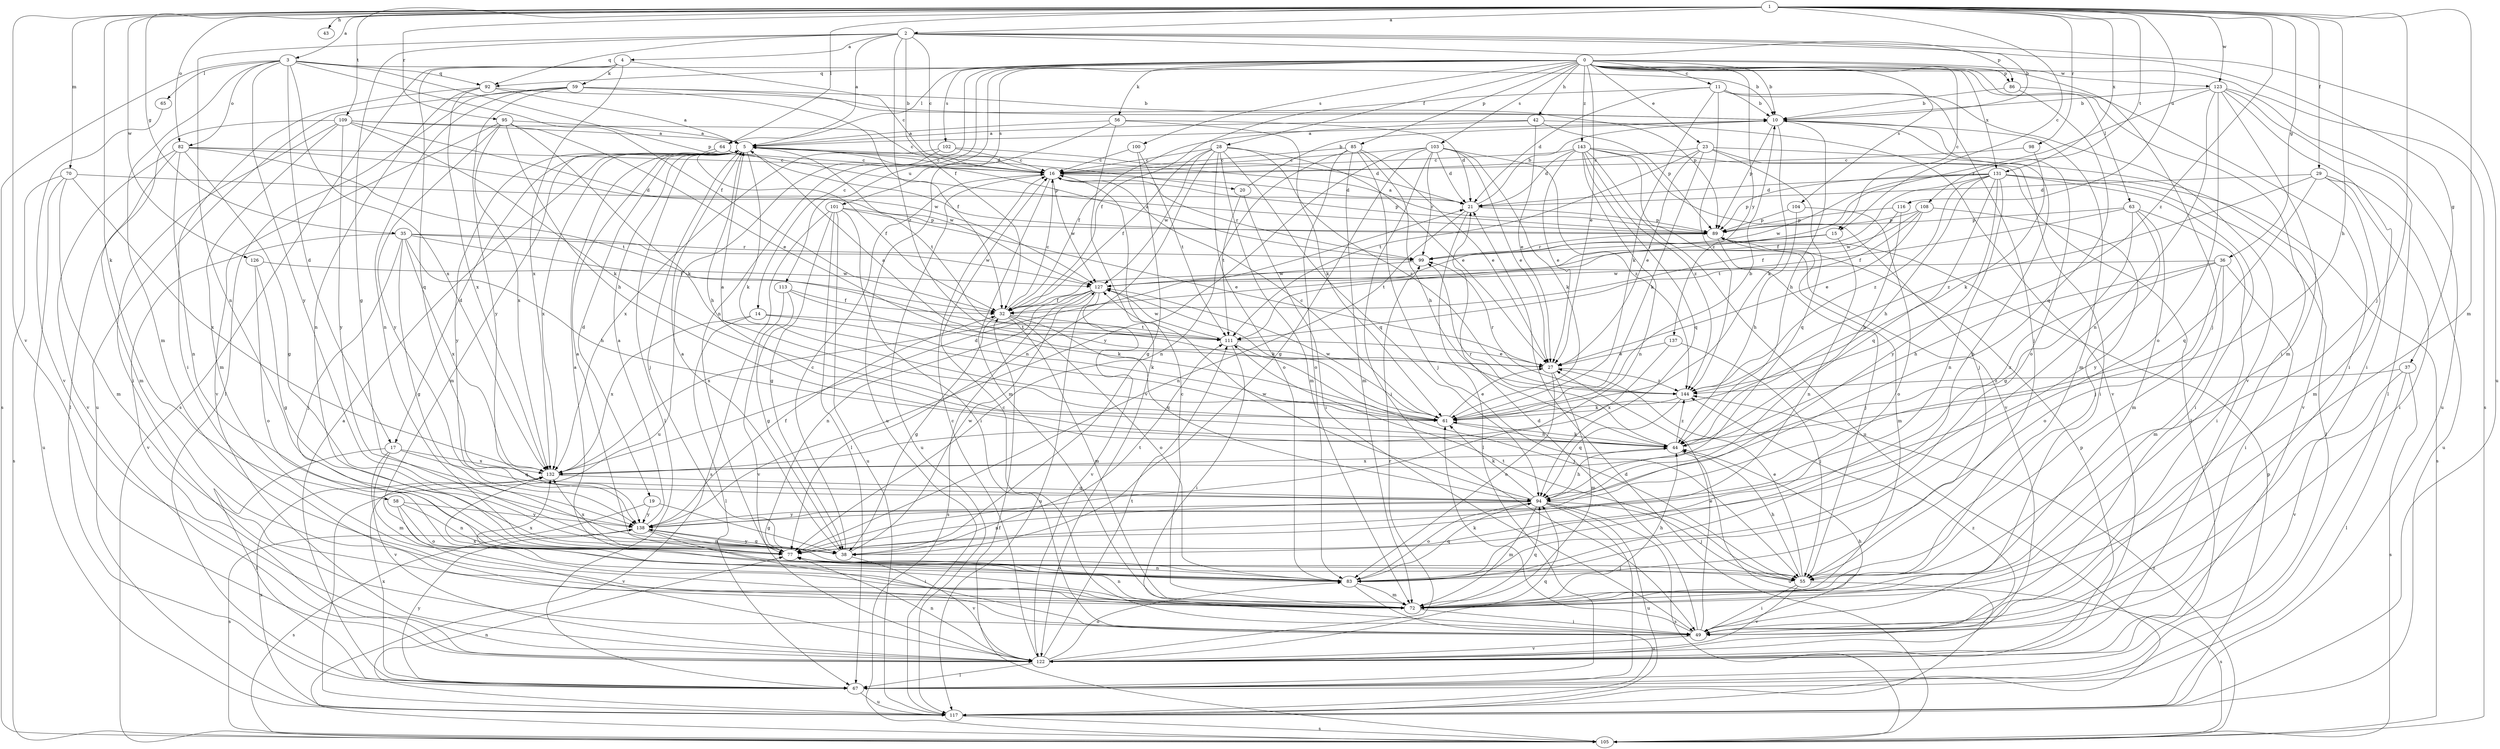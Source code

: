 strict digraph  {
0;
1;
2;
3;
4;
5;
10;
11;
14;
15;
16;
17;
19;
20;
21;
23;
27;
28;
29;
32;
35;
36;
37;
38;
42;
43;
44;
49;
55;
56;
58;
59;
61;
63;
64;
65;
67;
70;
72;
77;
82;
83;
85;
86;
89;
92;
94;
95;
98;
99;
100;
101;
102;
103;
104;
105;
108;
109;
111;
113;
116;
117;
122;
123;
126;
127;
131;
132;
137;
138;
143;
144;
0 -> 10  [label=b];
0 -> 11  [label=c];
0 -> 14  [label=c];
0 -> 15  [label=c];
0 -> 23  [label=e];
0 -> 27  [label=e];
0 -> 28  [label=f];
0 -> 42  [label=h];
0 -> 49  [label=i];
0 -> 55  [label=j];
0 -> 56  [label=k];
0 -> 63  [label=l];
0 -> 64  [label=l];
0 -> 77  [label=n];
0 -> 85  [label=p];
0 -> 86  [label=p];
0 -> 92  [label=q];
0 -> 100  [label=s];
0 -> 101  [label=s];
0 -> 102  [label=s];
0 -> 103  [label=s];
0 -> 104  [label=s];
0 -> 105  [label=s];
0 -> 113  [label=u];
0 -> 123  [label=w];
0 -> 131  [label=x];
0 -> 137  [label=y];
0 -> 143  [label=z];
1 -> 2  [label=a];
1 -> 3  [label=a];
1 -> 15  [label=c];
1 -> 29  [label=f];
1 -> 35  [label=g];
1 -> 36  [label=g];
1 -> 43  [label=h];
1 -> 44  [label=h];
1 -> 55  [label=j];
1 -> 58  [label=k];
1 -> 64  [label=l];
1 -> 70  [label=m];
1 -> 72  [label=m];
1 -> 82  [label=o];
1 -> 95  [label=r];
1 -> 98  [label=r];
1 -> 108  [label=t];
1 -> 109  [label=t];
1 -> 116  [label=u];
1 -> 122  [label=v];
1 -> 123  [label=w];
1 -> 126  [label=w];
1 -> 131  [label=x];
1 -> 144  [label=z];
2 -> 4  [label=a];
2 -> 5  [label=a];
2 -> 10  [label=b];
2 -> 16  [label=c];
2 -> 32  [label=f];
2 -> 37  [label=g];
2 -> 38  [label=g];
2 -> 77  [label=n];
2 -> 86  [label=p];
2 -> 92  [label=q];
2 -> 117  [label=u];
2 -> 144  [label=z];
3 -> 10  [label=b];
3 -> 17  [label=d];
3 -> 32  [label=f];
3 -> 65  [label=l];
3 -> 72  [label=m];
3 -> 82  [label=o];
3 -> 89  [label=p];
3 -> 92  [label=q];
3 -> 105  [label=s];
3 -> 132  [label=x];
3 -> 138  [label=y];
4 -> 16  [label=c];
4 -> 59  [label=k];
4 -> 94  [label=q];
4 -> 105  [label=s];
4 -> 132  [label=x];
5 -> 16  [label=c];
5 -> 17  [label=d];
5 -> 19  [label=d];
5 -> 20  [label=d];
5 -> 44  [label=h];
5 -> 55  [label=j];
5 -> 61  [label=k];
5 -> 67  [label=l];
5 -> 111  [label=t];
5 -> 132  [label=x];
10 -> 5  [label=a];
10 -> 44  [label=h];
10 -> 61  [label=k];
10 -> 72  [label=m];
10 -> 83  [label=o];
10 -> 89  [label=p];
11 -> 10  [label=b];
11 -> 21  [label=d];
11 -> 32  [label=f];
11 -> 55  [label=j];
11 -> 61  [label=k];
11 -> 122  [label=v];
11 -> 144  [label=z];
14 -> 61  [label=k];
14 -> 67  [label=l];
14 -> 111  [label=t];
14 -> 132  [label=x];
15 -> 77  [label=n];
15 -> 99  [label=r];
15 -> 111  [label=t];
16 -> 21  [label=d];
16 -> 72  [label=m];
16 -> 89  [label=p];
16 -> 99  [label=r];
16 -> 117  [label=u];
16 -> 127  [label=w];
17 -> 67  [label=l];
17 -> 72  [label=m];
17 -> 94  [label=q];
17 -> 122  [label=v];
17 -> 132  [label=x];
19 -> 38  [label=g];
19 -> 105  [label=s];
19 -> 138  [label=y];
20 -> 10  [label=b];
20 -> 49  [label=i];
20 -> 111  [label=t];
21 -> 10  [label=b];
21 -> 67  [label=l];
21 -> 77  [label=n];
21 -> 89  [label=p];
23 -> 16  [label=c];
23 -> 27  [label=e];
23 -> 49  [label=i];
23 -> 61  [label=k];
23 -> 94  [label=q];
23 -> 111  [label=t];
23 -> 122  [label=v];
27 -> 5  [label=a];
27 -> 72  [label=m];
27 -> 83  [label=o];
27 -> 144  [label=z];
28 -> 16  [label=c];
28 -> 27  [label=e];
28 -> 32  [label=f];
28 -> 72  [label=m];
28 -> 77  [label=n];
28 -> 83  [label=o];
28 -> 94  [label=q];
28 -> 127  [label=w];
28 -> 144  [label=z];
29 -> 21  [label=d];
29 -> 49  [label=i];
29 -> 72  [label=m];
29 -> 94  [label=q];
29 -> 117  [label=u];
29 -> 144  [label=z];
32 -> 16  [label=c];
32 -> 38  [label=g];
32 -> 72  [label=m];
32 -> 83  [label=o];
32 -> 94  [label=q];
32 -> 111  [label=t];
35 -> 32  [label=f];
35 -> 38  [label=g];
35 -> 44  [label=h];
35 -> 55  [label=j];
35 -> 99  [label=r];
35 -> 122  [label=v];
35 -> 127  [label=w];
35 -> 132  [label=x];
36 -> 44  [label=h];
36 -> 49  [label=i];
36 -> 72  [label=m];
36 -> 83  [label=o];
36 -> 127  [label=w];
36 -> 132  [label=x];
37 -> 67  [label=l];
37 -> 105  [label=s];
37 -> 122  [label=v];
37 -> 144  [label=z];
38 -> 5  [label=a];
38 -> 16  [label=c];
38 -> 111  [label=t];
38 -> 122  [label=v];
38 -> 127  [label=w];
42 -> 5  [label=a];
42 -> 27  [label=e];
42 -> 32  [label=f];
42 -> 89  [label=p];
42 -> 122  [label=v];
44 -> 61  [label=k];
44 -> 99  [label=r];
44 -> 117  [label=u];
44 -> 132  [label=x];
44 -> 144  [label=z];
49 -> 16  [label=c];
49 -> 21  [label=d];
49 -> 27  [label=e];
49 -> 44  [label=h];
49 -> 61  [label=k];
49 -> 122  [label=v];
55 -> 27  [label=e];
55 -> 44  [label=h];
55 -> 49  [label=i];
55 -> 105  [label=s];
55 -> 111  [label=t];
55 -> 122  [label=v];
56 -> 5  [label=a];
56 -> 21  [label=d];
56 -> 61  [label=k];
56 -> 117  [label=u];
56 -> 122  [label=v];
58 -> 77  [label=n];
58 -> 83  [label=o];
58 -> 122  [label=v];
58 -> 138  [label=y];
59 -> 10  [label=b];
59 -> 32  [label=f];
59 -> 67  [label=l];
59 -> 77  [label=n];
59 -> 89  [label=p];
59 -> 117  [label=u];
59 -> 138  [label=y];
61 -> 5  [label=a];
61 -> 10  [label=b];
61 -> 16  [label=c];
61 -> 27  [label=e];
61 -> 44  [label=h];
61 -> 127  [label=w];
63 -> 32  [label=f];
63 -> 38  [label=g];
63 -> 49  [label=i];
63 -> 55  [label=j];
63 -> 72  [label=m];
63 -> 89  [label=p];
64 -> 16  [label=c];
64 -> 32  [label=f];
64 -> 72  [label=m];
64 -> 89  [label=p];
64 -> 138  [label=y];
65 -> 122  [label=v];
67 -> 5  [label=a];
67 -> 117  [label=u];
67 -> 132  [label=x];
67 -> 138  [label=y];
70 -> 21  [label=d];
70 -> 72  [label=m];
70 -> 105  [label=s];
70 -> 117  [label=u];
70 -> 132  [label=x];
72 -> 16  [label=c];
72 -> 44  [label=h];
72 -> 49  [label=i];
72 -> 77  [label=n];
72 -> 94  [label=q];
72 -> 132  [label=x];
77 -> 5  [label=a];
77 -> 55  [label=j];
77 -> 83  [label=o];
77 -> 132  [label=x];
77 -> 138  [label=y];
82 -> 16  [label=c];
82 -> 38  [label=g];
82 -> 72  [label=m];
82 -> 77  [label=n];
82 -> 111  [label=t];
82 -> 122  [label=v];
82 -> 127  [label=w];
83 -> 5  [label=a];
83 -> 10  [label=b];
83 -> 72  [label=m];
83 -> 77  [label=n];
83 -> 94  [label=q];
83 -> 117  [label=u];
83 -> 132  [label=x];
85 -> 16  [label=c];
85 -> 27  [label=e];
85 -> 44  [label=h];
85 -> 55  [label=j];
85 -> 72  [label=m];
85 -> 77  [label=n];
85 -> 83  [label=o];
86 -> 10  [label=b];
86 -> 49  [label=i];
86 -> 94  [label=q];
89 -> 5  [label=a];
89 -> 55  [label=j];
89 -> 72  [label=m];
89 -> 99  [label=r];
92 -> 5  [label=a];
92 -> 10  [label=b];
92 -> 49  [label=i];
92 -> 77  [label=n];
92 -> 132  [label=x];
94 -> 44  [label=h];
94 -> 55  [label=j];
94 -> 61  [label=k];
94 -> 67  [label=l];
94 -> 72  [label=m];
94 -> 77  [label=n];
94 -> 83  [label=o];
94 -> 105  [label=s];
94 -> 117  [label=u];
94 -> 127  [label=w];
94 -> 138  [label=y];
95 -> 5  [label=a];
95 -> 27  [label=e];
95 -> 44  [label=h];
95 -> 61  [label=k];
95 -> 122  [label=v];
95 -> 132  [label=x];
95 -> 138  [label=y];
98 -> 16  [label=c];
98 -> 61  [label=k];
99 -> 5  [label=a];
99 -> 127  [label=w];
100 -> 16  [label=c];
100 -> 38  [label=g];
100 -> 111  [label=t];
101 -> 27  [label=e];
101 -> 38  [label=g];
101 -> 49  [label=i];
101 -> 67  [label=l];
101 -> 89  [label=p];
101 -> 105  [label=s];
101 -> 117  [label=u];
102 -> 16  [label=c];
102 -> 21  [label=d];
102 -> 117  [label=u];
102 -> 132  [label=x];
103 -> 16  [label=c];
103 -> 21  [label=d];
103 -> 27  [label=e];
103 -> 38  [label=g];
103 -> 49  [label=i];
103 -> 61  [label=k];
103 -> 99  [label=r];
103 -> 138  [label=y];
103 -> 144  [label=z];
104 -> 44  [label=h];
104 -> 83  [label=o];
104 -> 89  [label=p];
105 -> 21  [label=d];
105 -> 32  [label=f];
105 -> 144  [label=z];
108 -> 27  [label=e];
108 -> 89  [label=p];
108 -> 111  [label=t];
108 -> 127  [label=w];
108 -> 138  [label=y];
109 -> 5  [label=a];
109 -> 16  [label=c];
109 -> 49  [label=i];
109 -> 61  [label=k];
109 -> 67  [label=l];
109 -> 72  [label=m];
109 -> 127  [label=w];
109 -> 138  [label=y];
111 -> 27  [label=e];
111 -> 49  [label=i];
111 -> 55  [label=j];
111 -> 127  [label=w];
113 -> 32  [label=f];
113 -> 38  [label=g];
113 -> 61  [label=k];
113 -> 122  [label=v];
116 -> 32  [label=f];
116 -> 44  [label=h];
116 -> 89  [label=p];
117 -> 77  [label=n];
117 -> 89  [label=p];
117 -> 105  [label=s];
117 -> 132  [label=x];
122 -> 16  [label=c];
122 -> 67  [label=l];
122 -> 77  [label=n];
122 -> 83  [label=o];
122 -> 89  [label=p];
122 -> 94  [label=q];
122 -> 99  [label=r];
122 -> 111  [label=t];
122 -> 144  [label=z];
123 -> 10  [label=b];
123 -> 49  [label=i];
123 -> 67  [label=l];
123 -> 72  [label=m];
123 -> 77  [label=n];
123 -> 83  [label=o];
123 -> 99  [label=r];
123 -> 117  [label=u];
126 -> 38  [label=g];
126 -> 83  [label=o];
126 -> 127  [label=w];
127 -> 32  [label=f];
127 -> 61  [label=k];
127 -> 77  [label=n];
127 -> 105  [label=s];
127 -> 117  [label=u];
127 -> 122  [label=v];
127 -> 132  [label=x];
131 -> 21  [label=d];
131 -> 32  [label=f];
131 -> 44  [label=h];
131 -> 49  [label=i];
131 -> 67  [label=l];
131 -> 77  [label=n];
131 -> 89  [label=p];
131 -> 94  [label=q];
131 -> 105  [label=s];
131 -> 127  [label=w];
131 -> 138  [label=y];
131 -> 144  [label=z];
132 -> 21  [label=d];
132 -> 94  [label=q];
137 -> 27  [label=e];
137 -> 55  [label=j];
137 -> 132  [label=x];
138 -> 5  [label=a];
138 -> 32  [label=f];
138 -> 38  [label=g];
138 -> 49  [label=i];
138 -> 77  [label=n];
138 -> 105  [label=s];
143 -> 16  [label=c];
143 -> 21  [label=d];
143 -> 27  [label=e];
143 -> 55  [label=j];
143 -> 67  [label=l];
143 -> 77  [label=n];
143 -> 94  [label=q];
143 -> 117  [label=u];
143 -> 122  [label=v];
143 -> 144  [label=z];
144 -> 61  [label=k];
144 -> 94  [label=q];
144 -> 99  [label=r];
}
